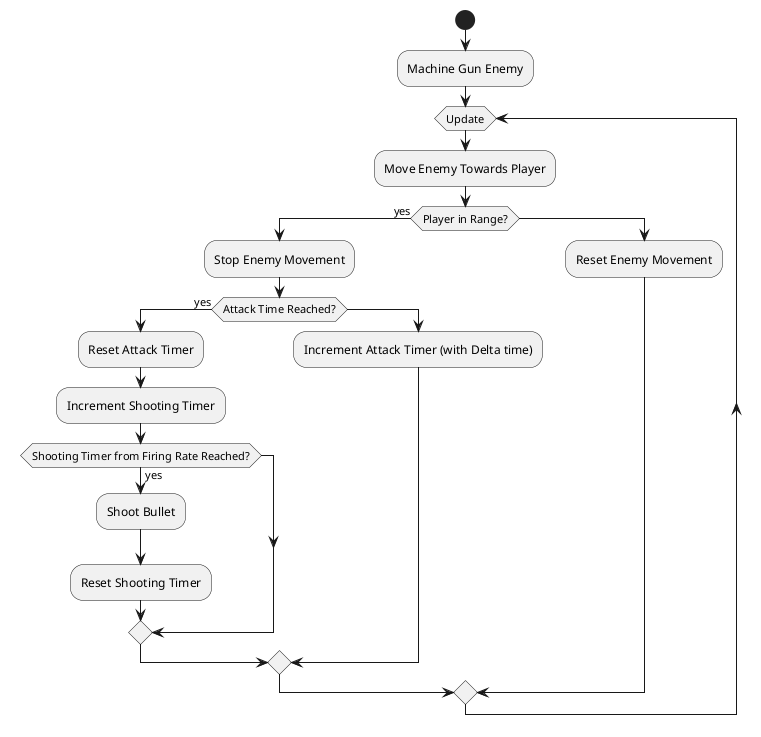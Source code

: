 @startuml
start
:Machine Gun Enemy;
while (Update)
    :Move Enemy Towards Player;
    if (Player in Range?) then (yes)
        :Stop Enemy Movement;
        if (Attack Time Reached?) then (yes)
            :Reset Attack Timer;
            :Increment Shooting Timer;
            if (Shooting Timer from Firing Rate Reached?) then (yes)
                :Shoot Bullet;
                :Reset Shooting Timer;
            endif
        else
            :Increment Attack Timer (with Delta time);
        endif
    else
        :Reset Enemy Movement;
    endif
endwhile
-[hidden]->
detach
@enduml
